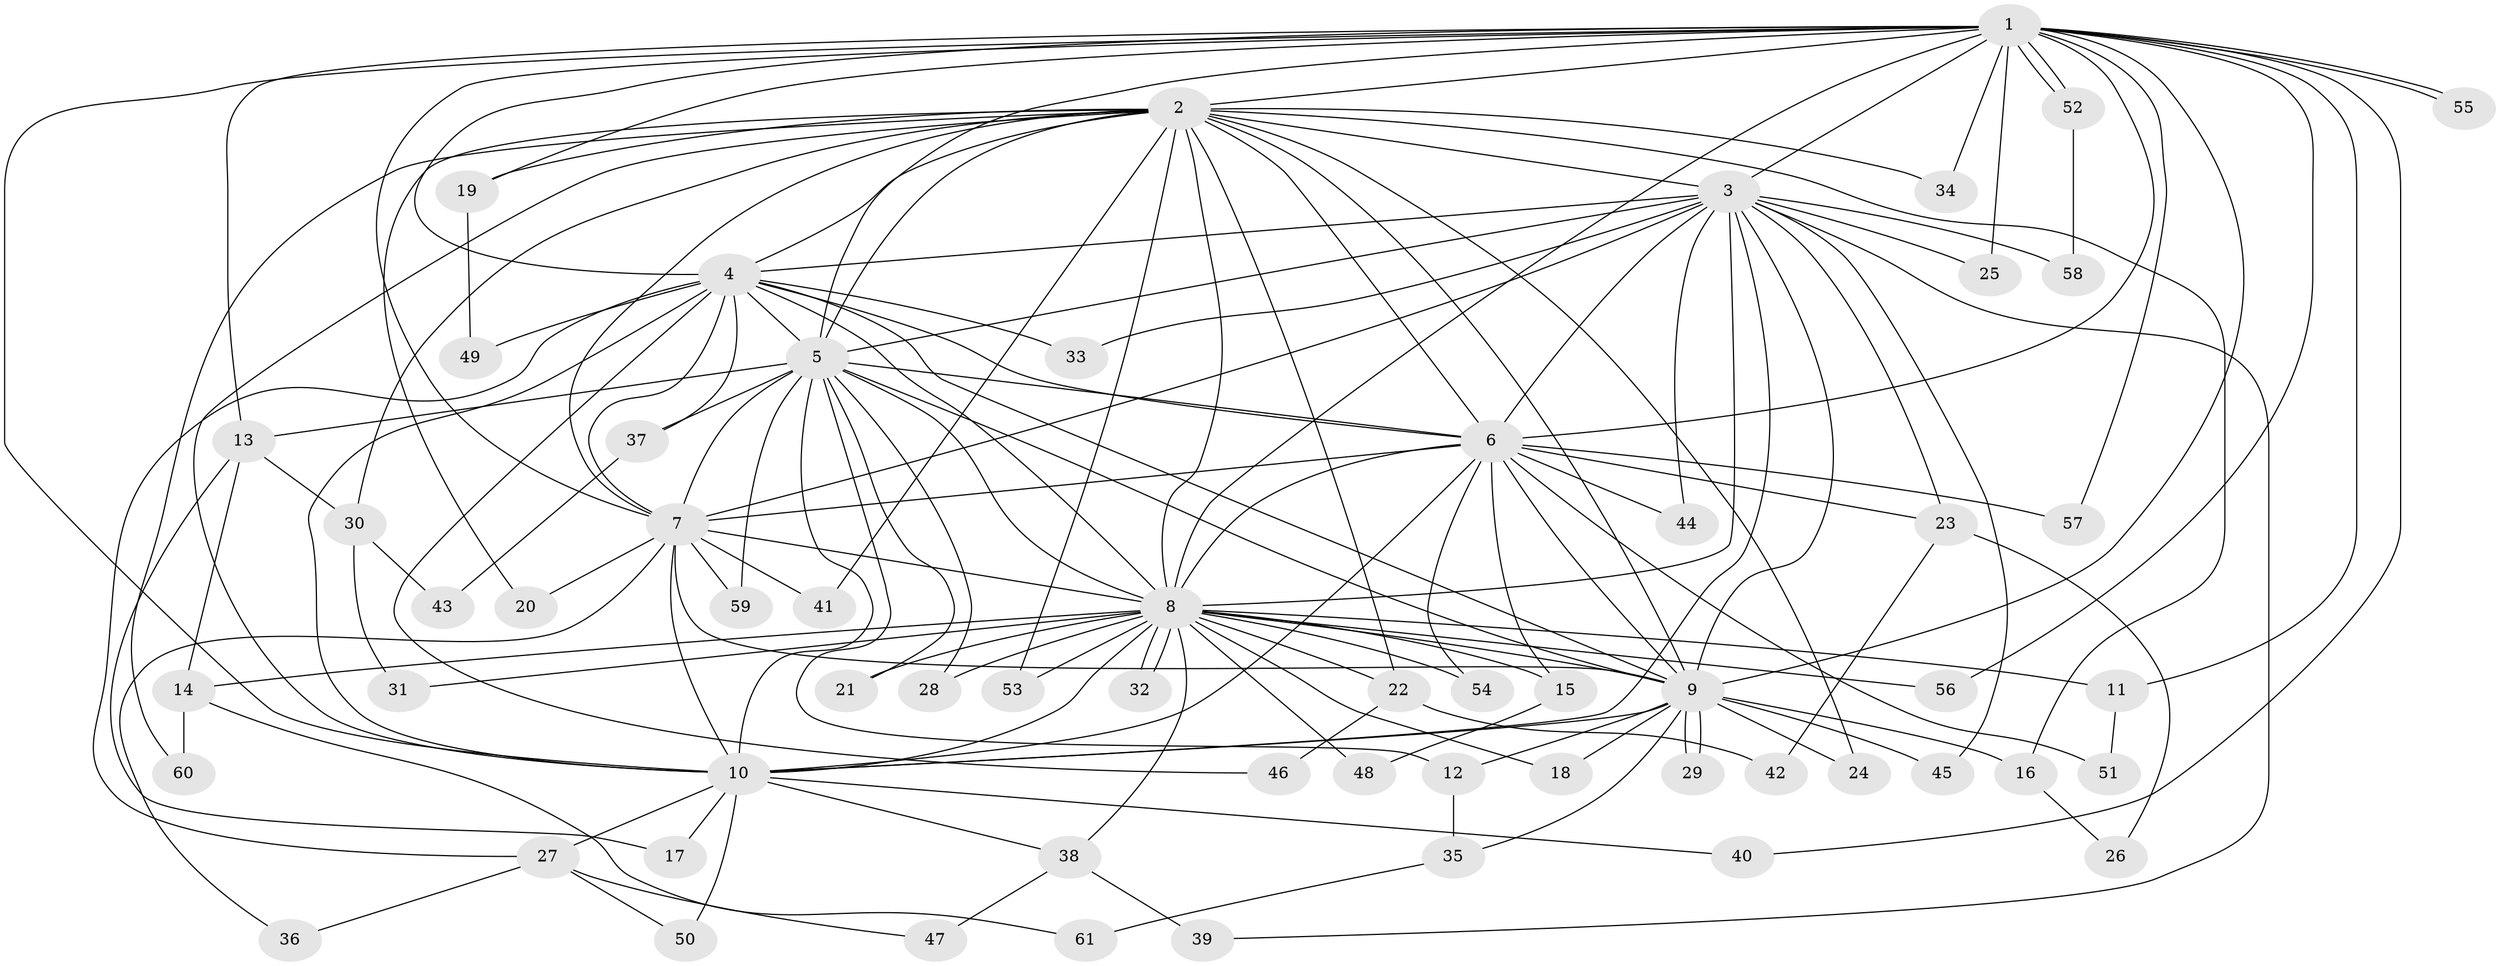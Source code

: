 // Generated by graph-tools (version 1.1) at 2025/13/03/09/25 04:13:45]
// undirected, 61 vertices, 147 edges
graph export_dot {
graph [start="1"]
  node [color=gray90,style=filled];
  1;
  2;
  3;
  4;
  5;
  6;
  7;
  8;
  9;
  10;
  11;
  12;
  13;
  14;
  15;
  16;
  17;
  18;
  19;
  20;
  21;
  22;
  23;
  24;
  25;
  26;
  27;
  28;
  29;
  30;
  31;
  32;
  33;
  34;
  35;
  36;
  37;
  38;
  39;
  40;
  41;
  42;
  43;
  44;
  45;
  46;
  47;
  48;
  49;
  50;
  51;
  52;
  53;
  54;
  55;
  56;
  57;
  58;
  59;
  60;
  61;
  1 -- 2;
  1 -- 3;
  1 -- 4;
  1 -- 5;
  1 -- 6;
  1 -- 7;
  1 -- 8;
  1 -- 9;
  1 -- 10;
  1 -- 11;
  1 -- 13;
  1 -- 19;
  1 -- 25;
  1 -- 34;
  1 -- 40;
  1 -- 52;
  1 -- 52;
  1 -- 55;
  1 -- 55;
  1 -- 56;
  1 -- 57;
  2 -- 3;
  2 -- 4;
  2 -- 5;
  2 -- 6;
  2 -- 7;
  2 -- 8;
  2 -- 9;
  2 -- 10;
  2 -- 16;
  2 -- 19;
  2 -- 20;
  2 -- 22;
  2 -- 24;
  2 -- 30;
  2 -- 34;
  2 -- 41;
  2 -- 53;
  2 -- 60;
  3 -- 4;
  3 -- 5;
  3 -- 6;
  3 -- 7;
  3 -- 8;
  3 -- 9;
  3 -- 10;
  3 -- 23;
  3 -- 25;
  3 -- 33;
  3 -- 39;
  3 -- 44;
  3 -- 45;
  3 -- 58;
  4 -- 5;
  4 -- 6;
  4 -- 7;
  4 -- 8;
  4 -- 9;
  4 -- 10;
  4 -- 27;
  4 -- 33;
  4 -- 37;
  4 -- 46;
  4 -- 49;
  5 -- 6;
  5 -- 7;
  5 -- 8;
  5 -- 9;
  5 -- 10;
  5 -- 12;
  5 -- 13;
  5 -- 21;
  5 -- 28;
  5 -- 37;
  5 -- 59;
  6 -- 7;
  6 -- 8;
  6 -- 9;
  6 -- 10;
  6 -- 15;
  6 -- 23;
  6 -- 44;
  6 -- 51;
  6 -- 54;
  6 -- 57;
  7 -- 8;
  7 -- 9;
  7 -- 10;
  7 -- 20;
  7 -- 36;
  7 -- 41;
  7 -- 59;
  8 -- 9;
  8 -- 10;
  8 -- 11;
  8 -- 14;
  8 -- 15;
  8 -- 18;
  8 -- 21;
  8 -- 22;
  8 -- 28;
  8 -- 31;
  8 -- 32;
  8 -- 32;
  8 -- 38;
  8 -- 48;
  8 -- 53;
  8 -- 54;
  8 -- 56;
  9 -- 10;
  9 -- 12;
  9 -- 16;
  9 -- 18;
  9 -- 24;
  9 -- 29;
  9 -- 29;
  9 -- 35;
  9 -- 45;
  10 -- 17;
  10 -- 27;
  10 -- 38;
  10 -- 40;
  10 -- 50;
  11 -- 51;
  12 -- 35;
  13 -- 14;
  13 -- 17;
  13 -- 30;
  14 -- 60;
  14 -- 61;
  15 -- 48;
  16 -- 26;
  19 -- 49;
  22 -- 42;
  22 -- 46;
  23 -- 26;
  23 -- 42;
  27 -- 36;
  27 -- 47;
  27 -- 50;
  30 -- 31;
  30 -- 43;
  35 -- 61;
  37 -- 43;
  38 -- 39;
  38 -- 47;
  52 -- 58;
}
